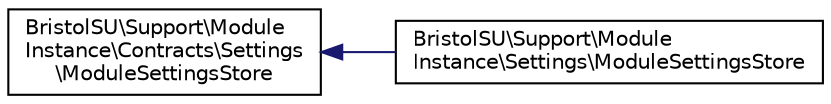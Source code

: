 digraph "Graphical Class Hierarchy"
{
  edge [fontname="Helvetica",fontsize="10",labelfontname="Helvetica",labelfontsize="10"];
  node [fontname="Helvetica",fontsize="10",shape=record];
  rankdir="LR";
  Node0 [label="BristolSU\\Support\\Module\lInstance\\Contracts\\Settings\l\\ModuleSettingsStore",height=0.2,width=0.4,color="black", fillcolor="white", style="filled",URL="$interfaceBristolSU_1_1Support_1_1ModuleInstance_1_1Contracts_1_1Settings_1_1ModuleSettingsStore.html"];
  Node0 -> Node1 [dir="back",color="midnightblue",fontsize="10",style="solid",fontname="Helvetica"];
  Node1 [label="BristolSU\\Support\\Module\lInstance\\Settings\\ModuleSettingsStore",height=0.2,width=0.4,color="black", fillcolor="white", style="filled",URL="$classBristolSU_1_1Support_1_1ModuleInstance_1_1Settings_1_1ModuleSettingsStore.html"];
}
